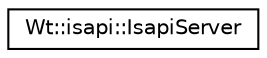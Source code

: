 digraph "Graphical Class Hierarchy"
{
 // LATEX_PDF_SIZE
  edge [fontname="Helvetica",fontsize="10",labelfontname="Helvetica",labelfontsize="10"];
  node [fontname="Helvetica",fontsize="10",shape=record];
  rankdir="LR";
  Node0 [label="Wt::isapi::IsapiServer",height=0.2,width=0.4,color="black", fillcolor="white", style="filled",URL="$classWt_1_1isapi_1_1IsapiServer.html",tooltip=" "];
}
